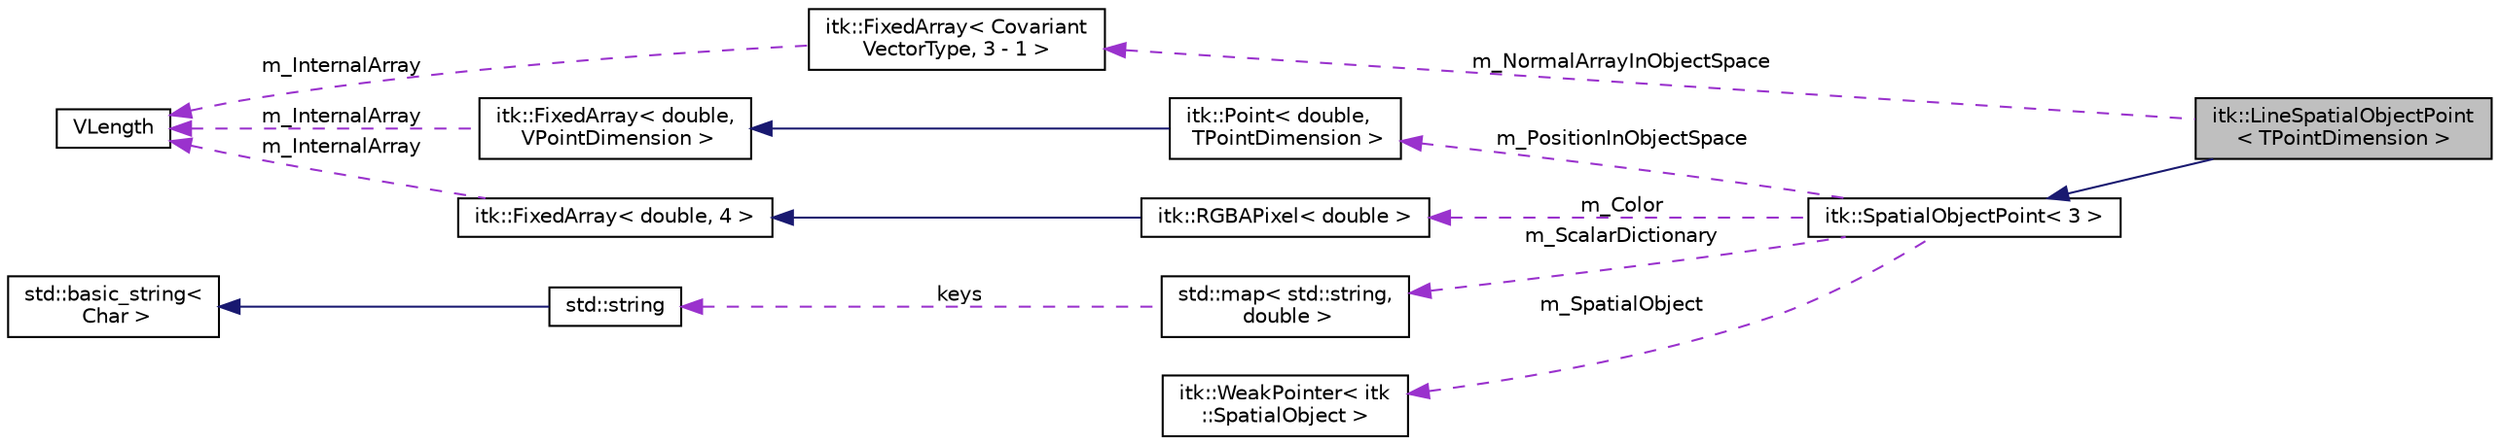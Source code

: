 digraph "itk::LineSpatialObjectPoint&lt; TPointDimension &gt;"
{
 // LATEX_PDF_SIZE
  edge [fontname="Helvetica",fontsize="10",labelfontname="Helvetica",labelfontsize="10"];
  node [fontname="Helvetica",fontsize="10",shape=record];
  rankdir="LR";
  Node1 [label="itk::LineSpatialObjectPoint\l\< TPointDimension \>",height=0.2,width=0.4,color="black", fillcolor="grey75", style="filled", fontcolor="black",tooltip="Point used for a line definition."];
  Node2 -> Node1 [dir="back",color="midnightblue",fontsize="10",style="solid",fontname="Helvetica"];
  Node2 [label="itk::SpatialObjectPoint\< 3 \>",height=0.2,width=0.4,color="black", fillcolor="white", style="filled",URL="$classitk_1_1SpatialObjectPoint.html",tooltip=" "];
  Node3 -> Node2 [dir="back",color="darkorchid3",fontsize="10",style="dashed",label=" m_PositionInObjectSpace" ,fontname="Helvetica"];
  Node3 [label="itk::Point\< double,\l TPointDimension \>",height=0.2,width=0.4,color="black", fillcolor="white", style="filled",URL="$classitk_1_1Point.html",tooltip=" "];
  Node4 -> Node3 [dir="back",color="midnightblue",fontsize="10",style="solid",fontname="Helvetica"];
  Node4 [label="itk::FixedArray\< double,\l VPointDimension \>",height=0.2,width=0.4,color="black", fillcolor="white", style="filled",URL="$classitk_1_1FixedArray.html",tooltip=" "];
  Node5 -> Node4 [dir="back",color="darkorchid3",fontsize="10",style="dashed",label=" m_InternalArray" ,fontname="Helvetica"];
  Node5 [label="VLength",height=0.2,width=0.4,color="black", fillcolor="white", style="filled",URL="$classVLength.html",tooltip=" "];
  Node6 -> Node2 [dir="back",color="darkorchid3",fontsize="10",style="dashed",label=" m_Color" ,fontname="Helvetica"];
  Node6 [label="itk::RGBAPixel\< double \>",height=0.2,width=0.4,color="black", fillcolor="white", style="filled",URL="$classitk_1_1RGBAPixel.html",tooltip=" "];
  Node7 -> Node6 [dir="back",color="midnightblue",fontsize="10",style="solid",fontname="Helvetica"];
  Node7 [label="itk::FixedArray\< double, 4 \>",height=0.2,width=0.4,color="black", fillcolor="white", style="filled",URL="$classitk_1_1FixedArray.html",tooltip=" "];
  Node5 -> Node7 [dir="back",color="darkorchid3",fontsize="10",style="dashed",label=" m_InternalArray" ,fontname="Helvetica"];
  Node8 -> Node2 [dir="back",color="darkorchid3",fontsize="10",style="dashed",label=" m_ScalarDictionary" ,fontname="Helvetica"];
  Node8 [label="std::map\< std::string,\l double \>",height=0.2,width=0.4,color="black", fillcolor="white", style="filled",tooltip=" "];
  Node9 -> Node8 [dir="back",color="darkorchid3",fontsize="10",style="dashed",label=" keys" ,fontname="Helvetica"];
  Node9 [label="std::string",height=0.2,width=0.4,color="black", fillcolor="white", style="filled",tooltip=" "];
  Node10 -> Node9 [dir="back",color="midnightblue",fontsize="10",style="solid",fontname="Helvetica"];
  Node10 [label="std::basic_string\<\l Char \>",height=0.2,width=0.4,color="black", fillcolor="white", style="filled",tooltip=" "];
  Node11 -> Node2 [dir="back",color="darkorchid3",fontsize="10",style="dashed",label=" m_SpatialObject" ,fontname="Helvetica"];
  Node11 [label="itk::WeakPointer\< itk\l::SpatialObject \>",height=0.2,width=0.4,color="black", fillcolor="white", style="filled",URL="$classitk_1_1WeakPointer.html",tooltip=" "];
  Node12 -> Node1 [dir="back",color="darkorchid3",fontsize="10",style="dashed",label=" m_NormalArrayInObjectSpace" ,fontname="Helvetica"];
  Node12 [label="itk::FixedArray\< Covariant\lVectorType, 3 - 1 \>",height=0.2,width=0.4,color="black", fillcolor="white", style="filled",URL="$classitk_1_1FixedArray.html",tooltip=" "];
  Node5 -> Node12 [dir="back",color="darkorchid3",fontsize="10",style="dashed",label=" m_InternalArray" ,fontname="Helvetica"];
}
